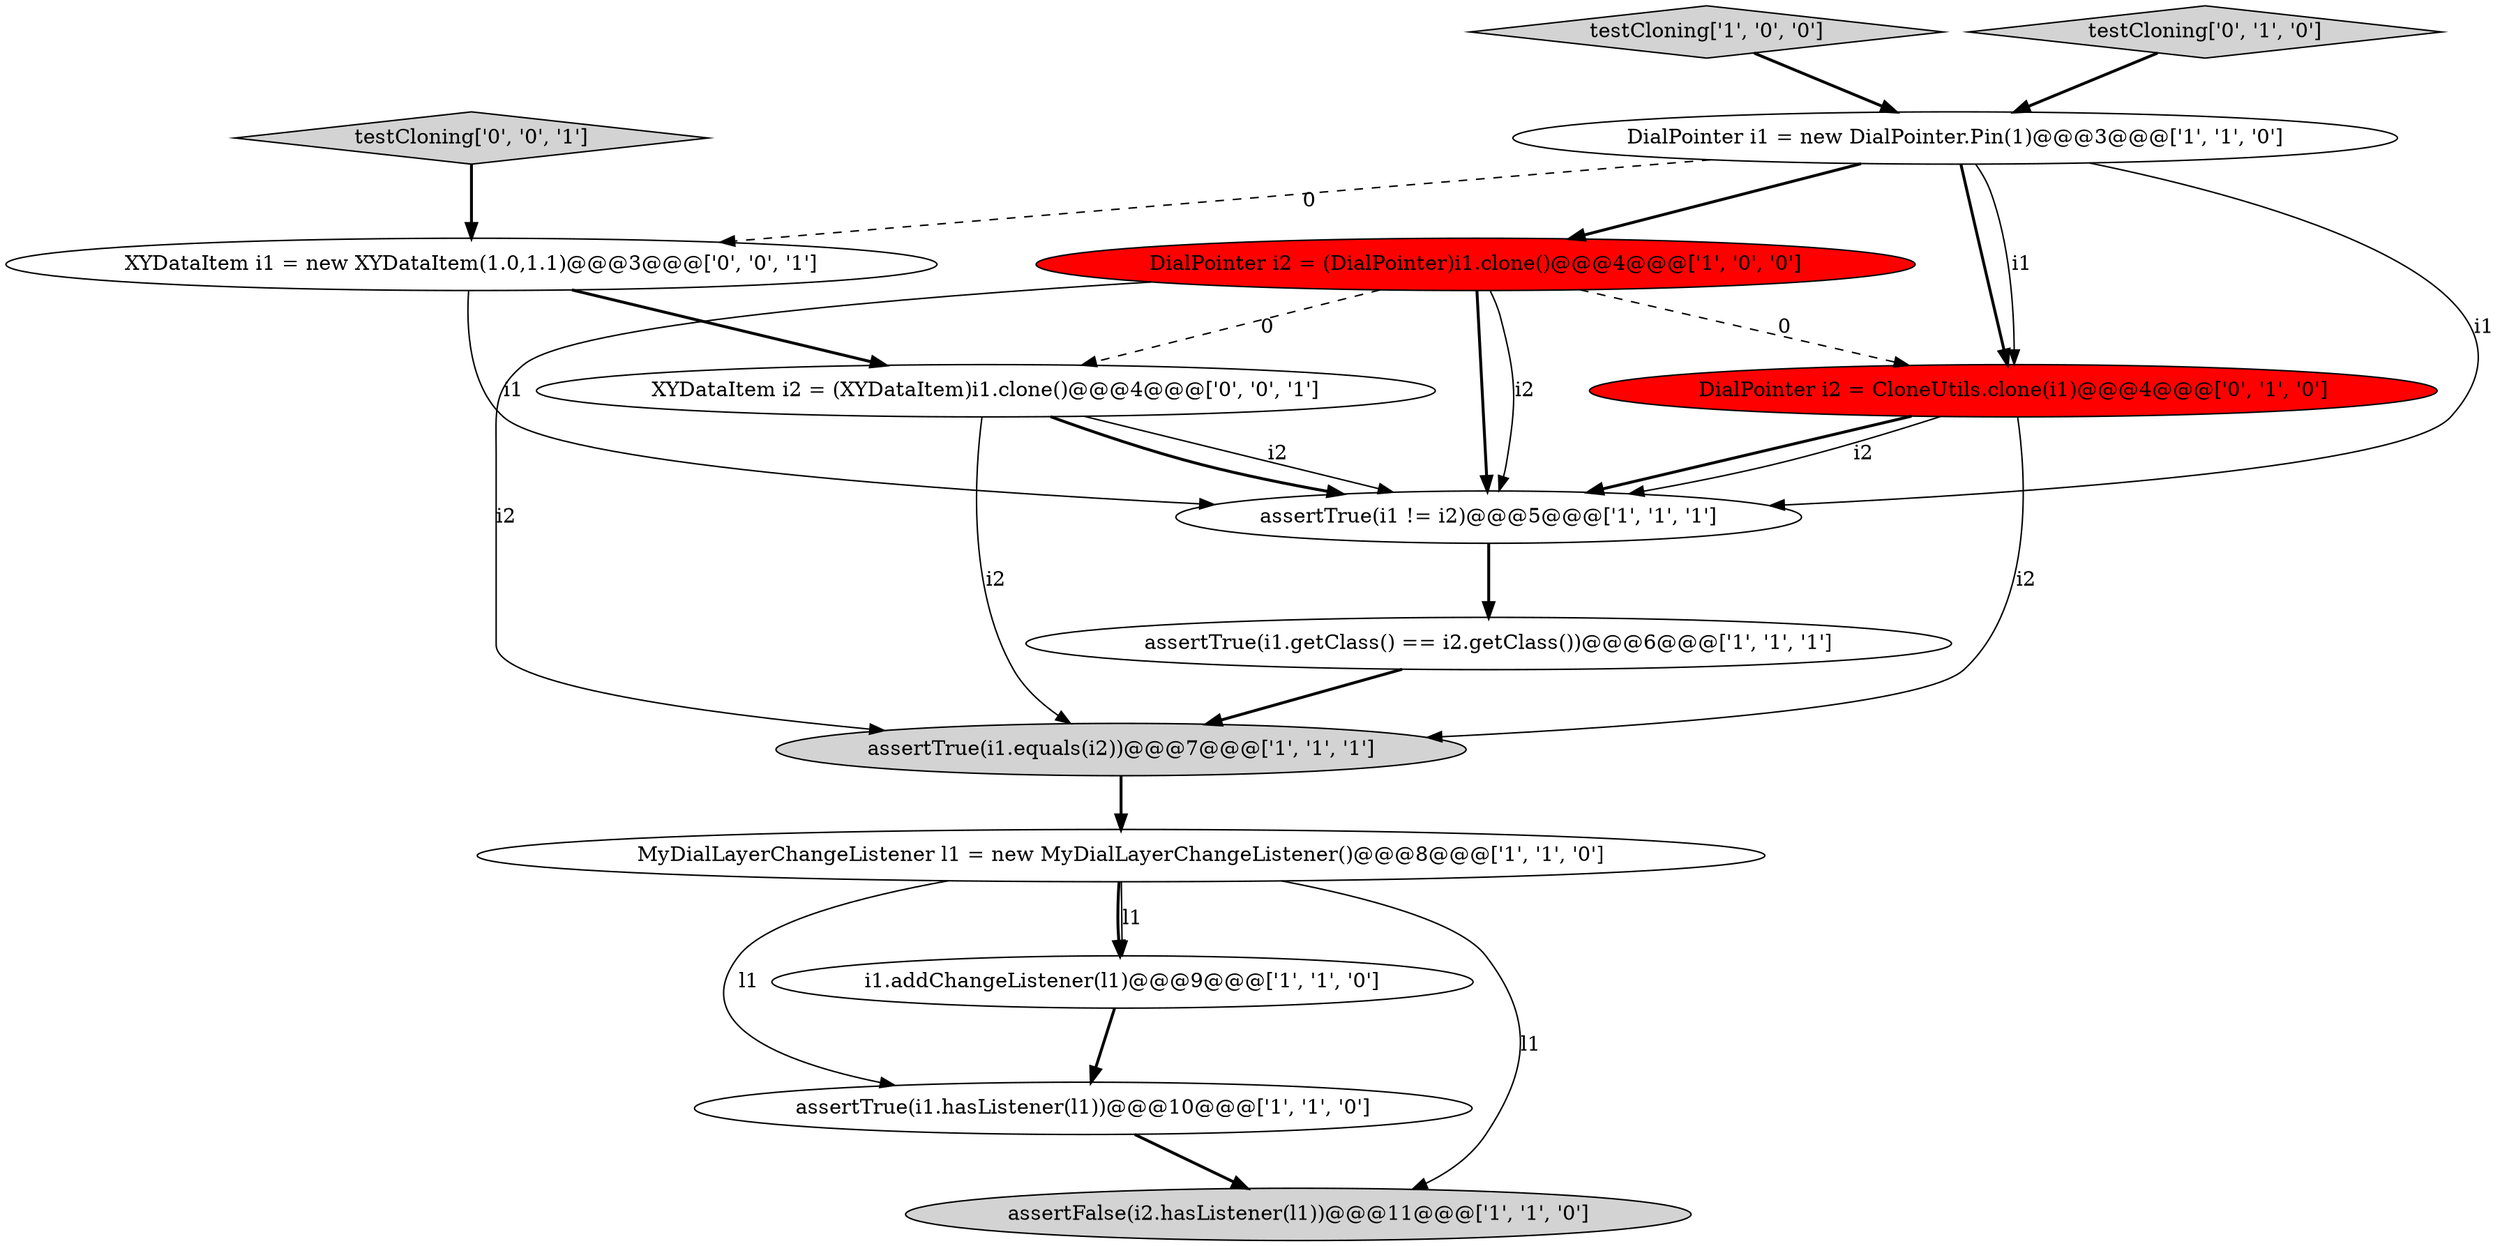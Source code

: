 digraph {
3 [style = filled, label = "assertTrue(i1.equals(i2))@@@7@@@['1', '1', '1']", fillcolor = lightgray, shape = ellipse image = "AAA0AAABBB1BBB"];
7 [style = filled, label = "assertFalse(i2.hasListener(l1))@@@11@@@['1', '1', '0']", fillcolor = lightgray, shape = ellipse image = "AAA0AAABBB1BBB"];
0 [style = filled, label = "assertTrue(i1.getClass() == i2.getClass())@@@6@@@['1', '1', '1']", fillcolor = white, shape = ellipse image = "AAA0AAABBB1BBB"];
12 [style = filled, label = "testCloning['0', '0', '1']", fillcolor = lightgray, shape = diamond image = "AAA0AAABBB3BBB"];
14 [style = filled, label = "XYDataItem i2 = (XYDataItem)i1.clone()@@@4@@@['0', '0', '1']", fillcolor = white, shape = ellipse image = "AAA0AAABBB3BBB"];
2 [style = filled, label = "i1.addChangeListener(l1)@@@9@@@['1', '1', '0']", fillcolor = white, shape = ellipse image = "AAA0AAABBB1BBB"];
8 [style = filled, label = "assertTrue(i1.hasListener(l1))@@@10@@@['1', '1', '0']", fillcolor = white, shape = ellipse image = "AAA0AAABBB1BBB"];
13 [style = filled, label = "XYDataItem i1 = new XYDataItem(1.0,1.1)@@@3@@@['0', '0', '1']", fillcolor = white, shape = ellipse image = "AAA0AAABBB3BBB"];
4 [style = filled, label = "MyDialLayerChangeListener l1 = new MyDialLayerChangeListener()@@@8@@@['1', '1', '0']", fillcolor = white, shape = ellipse image = "AAA0AAABBB1BBB"];
6 [style = filled, label = "assertTrue(i1 != i2)@@@5@@@['1', '1', '1']", fillcolor = white, shape = ellipse image = "AAA0AAABBB1BBB"];
1 [style = filled, label = "DialPointer i1 = new DialPointer.Pin(1)@@@3@@@['1', '1', '0']", fillcolor = white, shape = ellipse image = "AAA0AAABBB1BBB"];
9 [style = filled, label = "testCloning['1', '0', '0']", fillcolor = lightgray, shape = diamond image = "AAA0AAABBB1BBB"];
10 [style = filled, label = "DialPointer i2 = CloneUtils.clone(i1)@@@4@@@['0', '1', '0']", fillcolor = red, shape = ellipse image = "AAA1AAABBB2BBB"];
11 [style = filled, label = "testCloning['0', '1', '0']", fillcolor = lightgray, shape = diamond image = "AAA0AAABBB2BBB"];
5 [style = filled, label = "DialPointer i2 = (DialPointer)i1.clone()@@@4@@@['1', '0', '0']", fillcolor = red, shape = ellipse image = "AAA1AAABBB1BBB"];
1->5 [style = bold, label=""];
0->3 [style = bold, label=""];
1->6 [style = solid, label="i1"];
5->14 [style = dashed, label="0"];
11->1 [style = bold, label=""];
4->7 [style = solid, label="l1"];
14->3 [style = solid, label="i2"];
4->8 [style = solid, label="l1"];
4->2 [style = solid, label="l1"];
6->0 [style = bold, label=""];
4->2 [style = bold, label=""];
5->3 [style = solid, label="i2"];
3->4 [style = bold, label=""];
10->6 [style = bold, label=""];
8->7 [style = bold, label=""];
13->6 [style = solid, label="i1"];
1->13 [style = dashed, label="0"];
12->13 [style = bold, label=""];
5->6 [style = bold, label=""];
5->10 [style = dashed, label="0"];
14->6 [style = solid, label="i2"];
10->3 [style = solid, label="i2"];
9->1 [style = bold, label=""];
1->10 [style = bold, label=""];
13->14 [style = bold, label=""];
1->10 [style = solid, label="i1"];
14->6 [style = bold, label=""];
10->6 [style = solid, label="i2"];
2->8 [style = bold, label=""];
5->6 [style = solid, label="i2"];
}
